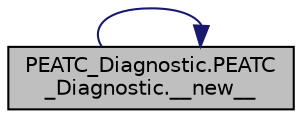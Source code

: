 digraph "PEATC_Diagnostic.PEATC_Diagnostic.__new__"
{
 // LATEX_PDF_SIZE
  edge [fontname="Helvetica",fontsize="10",labelfontname="Helvetica",labelfontsize="10"];
  node [fontname="Helvetica",fontsize="10",shape=record];
  rankdir="RL";
  Node1 [label="PEATC_Diagnostic.PEATC\l_Diagnostic.__new__",height=0.2,width=0.4,color="black", fillcolor="grey75", style="filled", fontcolor="black",tooltip="Implementación del patrón de diseño singelton, ya que se debe resguardar la manipulación de los archi..."];
  Node1 -> Node1 [dir="back",color="midnightblue",fontsize="10",style="solid"];
}

